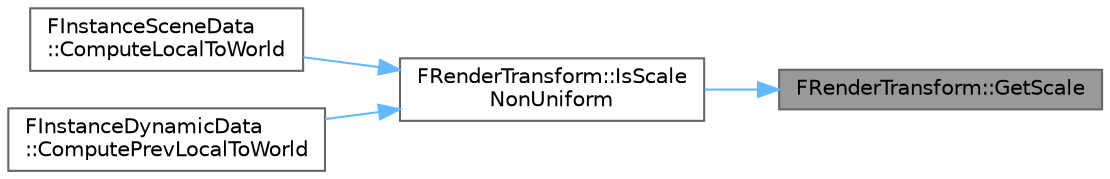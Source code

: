digraph "FRenderTransform::GetScale"
{
 // INTERACTIVE_SVG=YES
 // LATEX_PDF_SIZE
  bgcolor="transparent";
  edge [fontname=Helvetica,fontsize=10,labelfontname=Helvetica,labelfontsize=10];
  node [fontname=Helvetica,fontsize=10,shape=box,height=0.2,width=0.4];
  rankdir="RL";
  Node1 [id="Node000001",label="FRenderTransform::GetScale",height=0.2,width=0.4,color="gray40", fillcolor="grey60", style="filled", fontcolor="black",tooltip=" "];
  Node1 -> Node2 [id="edge1_Node000001_Node000002",dir="back",color="steelblue1",style="solid",tooltip=" "];
  Node2 [id="Node000002",label="FRenderTransform::IsScale\lNonUniform",height=0.2,width=0.4,color="grey40", fillcolor="white", style="filled",URL="$df/dba/structFRenderTransform.html#aad1ab7aee00cd766deeda150d743c865",tooltip=" "];
  Node2 -> Node3 [id="edge2_Node000002_Node000003",dir="back",color="steelblue1",style="solid",tooltip=" "];
  Node3 [id="Node000003",label="FInstanceSceneData\l::ComputeLocalToWorld",height=0.2,width=0.4,color="grey40", fillcolor="white", style="filled",URL="$d1/dce/structFInstanceSceneData.html#a27ad7240477194b44356e0dbf1781c86",tooltip=" "];
  Node2 -> Node4 [id="edge3_Node000002_Node000004",dir="back",color="steelblue1",style="solid",tooltip=" "];
  Node4 [id="Node000004",label="FInstanceDynamicData\l::ComputePrevLocalToWorld",height=0.2,width=0.4,color="grey40", fillcolor="white", style="filled",URL="$d5/d0d/structFInstanceDynamicData.html#a412dd5a09bf520fc389b67bd6c7f7f1d",tooltip=" "];
}
